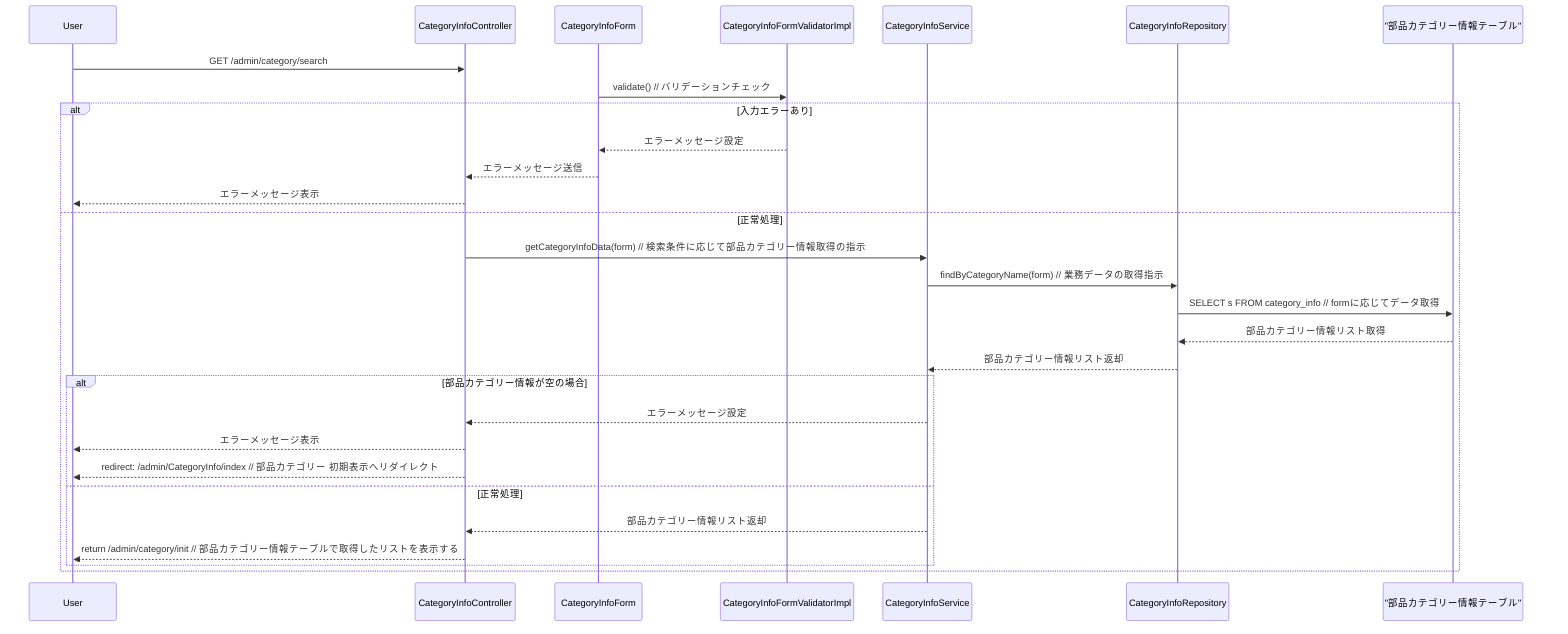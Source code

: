 sequenceDiagram
    participant User
    participant Controller as CategoryInfoController
    participant Form as CategoryInfoForm
    participant Validator as CategoryInfoFormValidatorImpl
    participant Service as CategoryInfoService
    participant Repository as CategoryInfoRepository
    participant DB as "部品カテゴリー情報テーブル"

    User ->> Controller: GET /admin/category/search
    Form ->> Validator: validate() // バリデーションチェック

    alt 入力エラーあり
        Validator -->> Form: エラーメッセージ設定
        Form -->> Controller: エラーメッセージ送信
        Controller -->> User: エラーメッセージ表示
    else 正常処理
        Controller ->> Service: getCategoryInfoData(form) // 検索条件に応じて部品カテゴリー情報取得の指示
        Service ->> Repository: findByCategoryName(form) // 業務データの取得指示
        Repository ->> DB: SELECT s FROM category_info // formに応じてデータ取得
        DB -->> Repository: 部品カテゴリー情報リスト取得
        Repository -->> Service: 部品カテゴリー情報リスト返却
        alt 部品カテゴリー情報が空の場合
            Service -->> Controller: エラーメッセージ設定
            Controller-->>User: エラーメッセージ表示
            Controller-->>User: redirect: /admin/CategoryInfo/index // 部品カテゴリー 初期表示へリダイレクト
        else 正常処理
            Service -->> Controller: 部品カテゴリー情報リスト返却
            Controller -->> User: return /admin/category/init // 部品カテゴリー情報テーブルで取得したリストを表示する
        end
    end
